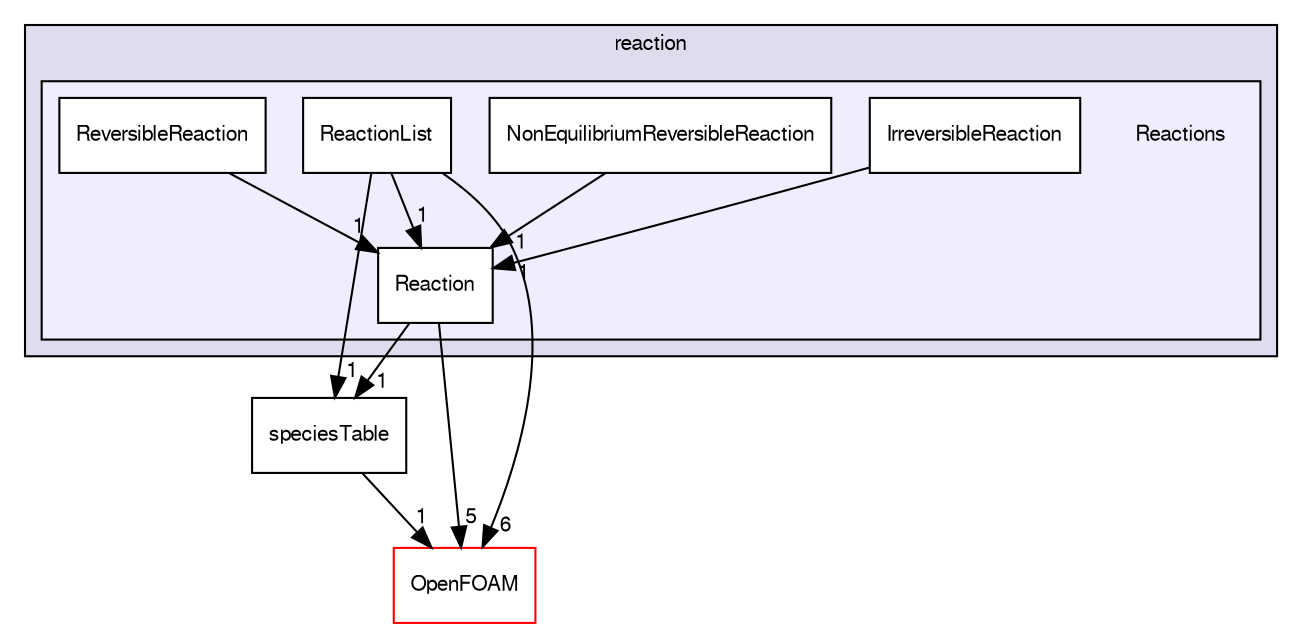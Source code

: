 digraph "src/thermophysicalModels/specie/reaction/Reactions" {
  bgcolor=transparent;
  compound=true
  node [ fontsize="10", fontname="FreeSans"];
  edge [ labelfontsize="10", labelfontname="FreeSans"];
  subgraph clusterdir_8e22d7bb5211f38d4629fa6608cf6410 {
    graph [ bgcolor="#ddddee", pencolor="black", label="reaction" fontname="FreeSans", fontsize="10", URL="dir_8e22d7bb5211f38d4629fa6608cf6410.html"]
  subgraph clusterdir_6df6717126315845253e3389d84631ef {
    graph [ bgcolor="#eeeeff", pencolor="black", label="" URL="dir_6df6717126315845253e3389d84631ef.html"];
    dir_6df6717126315845253e3389d84631ef [shape=plaintext label="Reactions"];
    dir_4450238ea64972bb2a94f2f8c4baa841 [shape=box label="IrreversibleReaction" color="black" fillcolor="white" style="filled" URL="dir_4450238ea64972bb2a94f2f8c4baa841.html"];
    dir_f1979645b8432e09861414848243709e [shape=box label="NonEquilibriumReversibleReaction" color="black" fillcolor="white" style="filled" URL="dir_f1979645b8432e09861414848243709e.html"];
    dir_b7c4cf0a4d4427609627ff77ee1a173b [shape=box label="Reaction" color="black" fillcolor="white" style="filled" URL="dir_b7c4cf0a4d4427609627ff77ee1a173b.html"];
    dir_3b89b67965eda7b9edf4321143df450a [shape=box label="ReactionList" color="black" fillcolor="white" style="filled" URL="dir_3b89b67965eda7b9edf4321143df450a.html"];
    dir_d6409e101b0001ee317bdc289ca5a7b3 [shape=box label="ReversibleReaction" color="black" fillcolor="white" style="filled" URL="dir_d6409e101b0001ee317bdc289ca5a7b3.html"];
  }
  }
  dir_874ecbf2f65adcc3f0ab67ba498d7ed4 [shape=box label="speciesTable" URL="dir_874ecbf2f65adcc3f0ab67ba498d7ed4.html"];
  dir_c5473ff19b20e6ec4dfe5c310b3778a8 [shape=box label="OpenFOAM" color="red" URL="dir_c5473ff19b20e6ec4dfe5c310b3778a8.html"];
  dir_3b89b67965eda7b9edf4321143df450a->dir_874ecbf2f65adcc3f0ab67ba498d7ed4 [headlabel="1", labeldistance=1.5 headhref="dir_002741_002744.html"];
  dir_3b89b67965eda7b9edf4321143df450a->dir_b7c4cf0a4d4427609627ff77ee1a173b [headlabel="1", labeldistance=1.5 headhref="dir_002741_002740.html"];
  dir_3b89b67965eda7b9edf4321143df450a->dir_c5473ff19b20e6ec4dfe5c310b3778a8 [headlabel="6", labeldistance=1.5 headhref="dir_002741_001732.html"];
  dir_d6409e101b0001ee317bdc289ca5a7b3->dir_b7c4cf0a4d4427609627ff77ee1a173b [headlabel="1", labeldistance=1.5 headhref="dir_002742_002740.html"];
  dir_874ecbf2f65adcc3f0ab67ba498d7ed4->dir_c5473ff19b20e6ec4dfe5c310b3778a8 [headlabel="1", labeldistance=1.5 headhref="dir_002744_001732.html"];
  dir_b7c4cf0a4d4427609627ff77ee1a173b->dir_874ecbf2f65adcc3f0ab67ba498d7ed4 [headlabel="1", labeldistance=1.5 headhref="dir_002740_002744.html"];
  dir_b7c4cf0a4d4427609627ff77ee1a173b->dir_c5473ff19b20e6ec4dfe5c310b3778a8 [headlabel="5", labeldistance=1.5 headhref="dir_002740_001732.html"];
  dir_4450238ea64972bb2a94f2f8c4baa841->dir_b7c4cf0a4d4427609627ff77ee1a173b [headlabel="1", labeldistance=1.5 headhref="dir_002737_002740.html"];
  dir_f1979645b8432e09861414848243709e->dir_b7c4cf0a4d4427609627ff77ee1a173b [headlabel="1", labeldistance=1.5 headhref="dir_002739_002740.html"];
}
